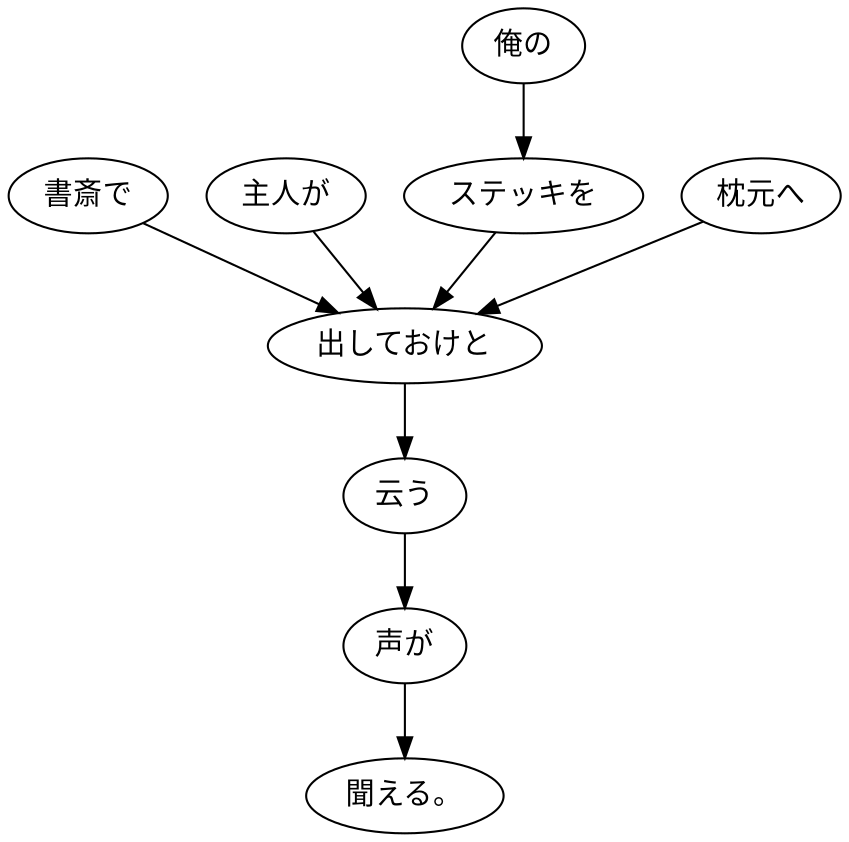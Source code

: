 digraph graph3283 {
	node0 [label="書斎で"];
	node1 [label="主人が"];
	node2 [label="俺の"];
	node3 [label="ステッキを"];
	node4 [label="枕元へ"];
	node5 [label="出しておけと"];
	node6 [label="云う"];
	node7 [label="声が"];
	node8 [label="聞える。"];
	node0 -> node5;
	node1 -> node5;
	node2 -> node3;
	node3 -> node5;
	node4 -> node5;
	node5 -> node6;
	node6 -> node7;
	node7 -> node8;
}
